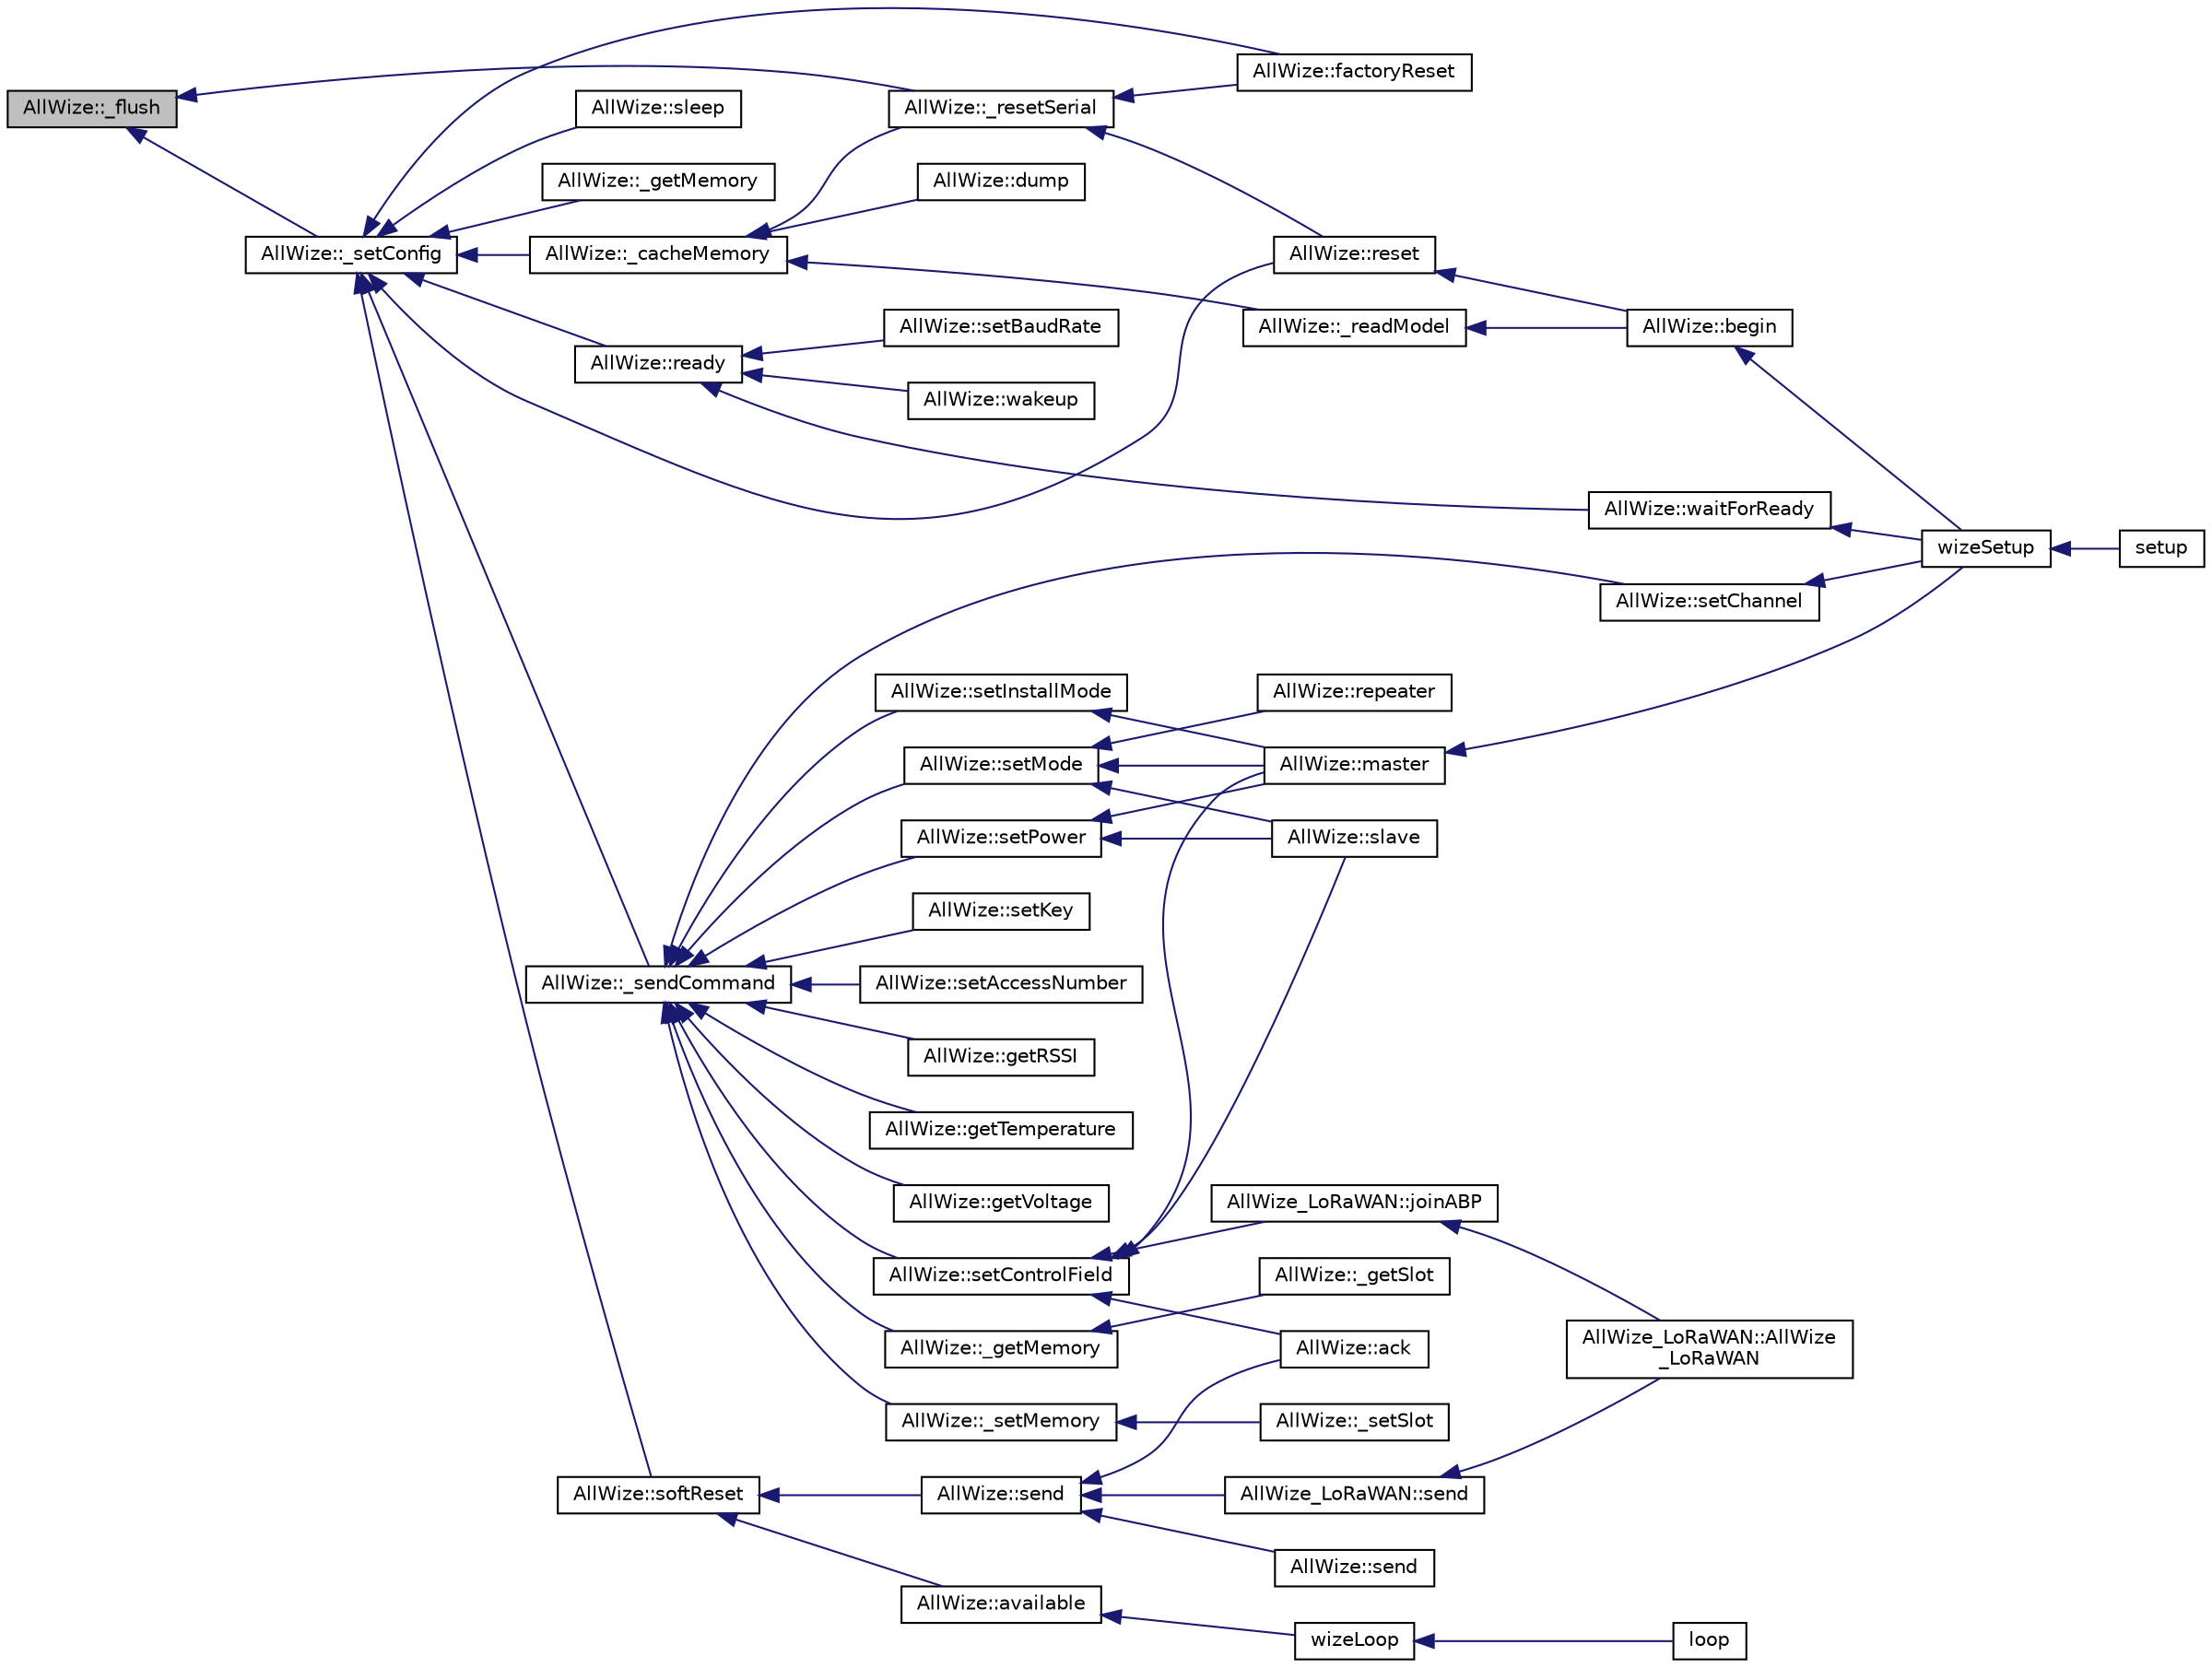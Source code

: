 digraph "AllWize::_flush"
{
  edge [fontname="Helvetica",fontsize="10",labelfontname="Helvetica",labelfontsize="10"];
  node [fontname="Helvetica",fontsize="10",shape=record];
  rankdir="LR";
  Node41 [label="AllWize::_flush",height=0.2,width=0.4,color="black", fillcolor="grey75", style="filled", fontcolor="black"];
  Node41 -> Node42 [dir="back",color="midnightblue",fontsize="10",style="solid",fontname="Helvetica"];
  Node42 [label="AllWize::_resetSerial",height=0.2,width=0.4,color="black", fillcolor="white", style="filled",URL="$classAllWize.html#a49c6e7f221248b0f3a20247346da21f8",tooltip="Resets the serial object. "];
  Node42 -> Node43 [dir="back",color="midnightblue",fontsize="10",style="solid",fontname="Helvetica"];
  Node43 [label="AllWize::reset",height=0.2,width=0.4,color="black", fillcolor="white", style="filled",URL="$classAllWize.html#a8ea0b58caedcde0af56ffc5547cb84a3",tooltip="Resets the radio module. "];
  Node43 -> Node44 [dir="back",color="midnightblue",fontsize="10",style="solid",fontname="Helvetica"];
  Node44 [label="AllWize::begin",height=0.2,width=0.4,color="black", fillcolor="white", style="filled",URL="$classAllWize.html#a221a7145fd37d4c5fccb786a74d9ceaa",tooltip="Inits the module communications. "];
  Node44 -> Node45 [dir="back",color="midnightblue",fontsize="10",style="solid",fontname="Helvetica"];
  Node45 [label="wizeSetup",height=0.2,width=0.4,color="black", fillcolor="white", style="filled",URL="$wize_8h.html#a6bd811aed13d28451110ad176dabf3c4"];
  Node45 -> Node46 [dir="back",color="midnightblue",fontsize="10",style="solid",fontname="Helvetica"];
  Node46 [label="setup",height=0.2,width=0.4,color="black", fillcolor="white", style="filled",URL="$main_8cpp.html#a4fc01d736fe50cf5b977f755b675f11d"];
  Node42 -> Node47 [dir="back",color="midnightblue",fontsize="10",style="solid",fontname="Helvetica"];
  Node47 [label="AllWize::factoryReset",height=0.2,width=0.4,color="black", fillcolor="white", style="filled",URL="$classAllWize.html#a33273da3cd44bc21a930c6f572b902ba",tooltip="Resets the module to factory settings. "];
  Node41 -> Node48 [dir="back",color="midnightblue",fontsize="10",style="solid",fontname="Helvetica"];
  Node48 [label="AllWize::_setConfig",height=0.2,width=0.4,color="black", fillcolor="white", style="filled",URL="$classAllWize.html#a493af0599b973f713192b175000264e6",tooltip="Sets or unsets config mode. "];
  Node48 -> Node43 [dir="back",color="midnightblue",fontsize="10",style="solid",fontname="Helvetica"];
  Node48 -> Node49 [dir="back",color="midnightblue",fontsize="10",style="solid",fontname="Helvetica"];
  Node49 [label="AllWize::softReset",height=0.2,width=0.4,color="black", fillcolor="white", style="filled",URL="$classAllWize.html#aa22cb94ed64656f3ba3aef64c566e708",tooltip="Cleans the RX/TX line. "];
  Node49 -> Node50 [dir="back",color="midnightblue",fontsize="10",style="solid",fontname="Helvetica"];
  Node50 [label="AllWize::send",height=0.2,width=0.4,color="black", fillcolor="white", style="filled",URL="$classAllWize.html#aa2841d5e0db15785559d4bb474b76f1d",tooltip="Sends a byte array. "];
  Node50 -> Node51 [dir="back",color="midnightblue",fontsize="10",style="solid",fontname="Helvetica"];
  Node51 [label="AllWize::send",height=0.2,width=0.4,color="black", fillcolor="white", style="filled",URL="$classAllWize.html#abaf41b1ea4c1ffe08c65be9612a58639",tooltip="Sends c-string. "];
  Node50 -> Node52 [dir="back",color="midnightblue",fontsize="10",style="solid",fontname="Helvetica"];
  Node52 [label="AllWize::ack",height=0.2,width=0.4,color="black", fillcolor="white", style="filled",URL="$classAllWize.html#a4e471ab83ad5bb3b04d0f6361c636172",tooltip="Sends an ACK. "];
  Node50 -> Node53 [dir="back",color="midnightblue",fontsize="10",style="solid",fontname="Helvetica"];
  Node53 [label="AllWize_LoRaWAN::send",height=0.2,width=0.4,color="black", fillcolor="white", style="filled",URL="$classAllWize__LoRaWAN.html#a99faabcc5e67ed0a2dfde556f9025fcd",tooltip="Function to assemble and send a LoRaWAN package. "];
  Node53 -> Node54 [dir="back",color="midnightblue",fontsize="10",style="solid",fontname="Helvetica"];
  Node54 [label="AllWize_LoRaWAN::AllWize\l_LoRaWAN",height=0.2,width=0.4,color="black", fillcolor="white", style="filled",URL="$classAllWize__LoRaWAN.html#ac5b05857f081334c65f538e1625af1fc"];
  Node49 -> Node55 [dir="back",color="midnightblue",fontsize="10",style="solid",fontname="Helvetica"];
  Node55 [label="AllWize::available",height=0.2,width=0.4,color="black", fillcolor="white", style="filled",URL="$classAllWize.html#ae75c391473baf8107cae11f2134b7316",tooltip="Returns true if a new message has been received and decoded This method has to be called in the main ..."];
  Node55 -> Node56 [dir="back",color="midnightblue",fontsize="10",style="solid",fontname="Helvetica"];
  Node56 [label="wizeLoop",height=0.2,width=0.4,color="black", fillcolor="white", style="filled",URL="$wize_8h.html#af9253c855c25f3da04c29b2dbcda1ebd"];
  Node56 -> Node57 [dir="back",color="midnightblue",fontsize="10",style="solid",fontname="Helvetica"];
  Node57 [label="loop",height=0.2,width=0.4,color="black", fillcolor="white", style="filled",URL="$main_8cpp.html#afe461d27b9c48d5921c00d521181f12f"];
  Node48 -> Node47 [dir="back",color="midnightblue",fontsize="10",style="solid",fontname="Helvetica"];
  Node48 -> Node58 [dir="back",color="midnightblue",fontsize="10",style="solid",fontname="Helvetica"];
  Node58 [label="AllWize::sleep",height=0.2,width=0.4,color="black", fillcolor="white", style="filled",URL="$classAllWize.html#a9e38bd627db0ad557551b66e1b9897c4",tooltip="Sets the radio module in sleep mode. "];
  Node48 -> Node59 [dir="back",color="midnightblue",fontsize="10",style="solid",fontname="Helvetica"];
  Node59 [label="AllWize::ready",height=0.2,width=0.4,color="black", fillcolor="white", style="filled",URL="$classAllWize.html#abc11db103b75ef6cf585c18cca13142c",tooltip="Test whether the radio module is ready or not. "];
  Node59 -> Node60 [dir="back",color="midnightblue",fontsize="10",style="solid",fontname="Helvetica"];
  Node60 [label="AllWize::wakeup",height=0.2,width=0.4,color="black", fillcolor="white", style="filled",URL="$classAllWize.html#a20b9250f67d5dc1914359ba8356b53f2",tooltip="Wakes up the radio from sleep mode. "];
  Node59 -> Node61 [dir="back",color="midnightblue",fontsize="10",style="solid",fontname="Helvetica"];
  Node61 [label="AllWize::waitForReady",height=0.2,width=0.4,color="black", fillcolor="white", style="filled",URL="$classAllWize.html#ac9921fd74e29e23c3c7cb237c2e34086",tooltip="Waits for timeout millis for the module to be ready. "];
  Node61 -> Node45 [dir="back",color="midnightblue",fontsize="10",style="solid",fontname="Helvetica"];
  Node59 -> Node62 [dir="back",color="midnightblue",fontsize="10",style="solid",fontname="Helvetica"];
  Node62 [label="AllWize::setBaudRate",height=0.2,width=0.4,color="black", fillcolor="white", style="filled",URL="$classAllWize.html#aed088a11b03ac4ffd99036dec2591dfe",tooltip="Sets the UART baud rate, requires reset to take effect. "];
  Node48 -> Node63 [dir="back",color="midnightblue",fontsize="10",style="solid",fontname="Helvetica"];
  Node63 [label="AllWize::_sendCommand",height=0.2,width=0.4,color="black", fillcolor="white", style="filled",URL="$classAllWize.html#aa396ffb4a719730440575425c981adef",tooltip="Sends a command with the given data. "];
  Node63 -> Node64 [dir="back",color="midnightblue",fontsize="10",style="solid",fontname="Helvetica"];
  Node64 [label="AllWize::setChannel",height=0.2,width=0.4,color="black", fillcolor="white", style="filled",URL="$classAllWize.html#a9923767d522f096380a594d7f4bbd828",tooltip="Sets the communications channel (for MBUS_MODE_R2 only) "];
  Node64 -> Node45 [dir="back",color="midnightblue",fontsize="10",style="solid",fontname="Helvetica"];
  Node63 -> Node65 [dir="back",color="midnightblue",fontsize="10",style="solid",fontname="Helvetica"];
  Node65 [label="AllWize::setPower",height=0.2,width=0.4,color="black", fillcolor="white", style="filled",URL="$classAllWize.html#a0982b5aa67cb6a8ef098b33cc9894004",tooltip="Sets the RF power. "];
  Node65 -> Node66 [dir="back",color="midnightblue",fontsize="10",style="solid",fontname="Helvetica"];
  Node66 [label="AllWize::master",height=0.2,width=0.4,color="black", fillcolor="white", style="filled",URL="$classAllWize.html#a4bc5852f9e7b1b561d58824c9cdc25c9",tooltip="Sets the module in master mode. "];
  Node66 -> Node45 [dir="back",color="midnightblue",fontsize="10",style="solid",fontname="Helvetica"];
  Node65 -> Node67 [dir="back",color="midnightblue",fontsize="10",style="solid",fontname="Helvetica"];
  Node67 [label="AllWize::slave",height=0.2,width=0.4,color="black", fillcolor="white", style="filled",URL="$classAllWize.html#a04923626b08d628f4fa4ecef2f424f88",tooltip="Sets the module in slave mode. "];
  Node63 -> Node68 [dir="back",color="midnightblue",fontsize="10",style="solid",fontname="Helvetica"];
  Node68 [label="AllWize::setMode",height=0.2,width=0.4,color="black", fillcolor="white", style="filled",URL="$classAllWize.html#acfb7c6ac04ef8cefd4bc472bff2f1ee0",tooltip="Sets the module in one of the available MBus modes. "];
  Node68 -> Node66 [dir="back",color="midnightblue",fontsize="10",style="solid",fontname="Helvetica"];
  Node68 -> Node67 [dir="back",color="midnightblue",fontsize="10",style="solid",fontname="Helvetica"];
  Node68 -> Node69 [dir="back",color="midnightblue",fontsize="10",style="solid",fontname="Helvetica"];
  Node69 [label="AllWize::repeater",height=0.2,width=0.4,color="black", fillcolor="white", style="filled",URL="$classAllWize.html#a5c455d5592a76becb86dc80ecc60e318",tooltip="Sets the module in repeater mode. "];
  Node63 -> Node70 [dir="back",color="midnightblue",fontsize="10",style="solid",fontname="Helvetica"];
  Node70 [label="AllWize::setControlField",height=0.2,width=0.4,color="black", fillcolor="white", style="filled",URL="$classAllWize.html#aedb6eec9766105625527f4895dffb8f3",tooltip="Sets the control field value. "];
  Node70 -> Node66 [dir="back",color="midnightblue",fontsize="10",style="solid",fontname="Helvetica"];
  Node70 -> Node67 [dir="back",color="midnightblue",fontsize="10",style="solid",fontname="Helvetica"];
  Node70 -> Node52 [dir="back",color="midnightblue",fontsize="10",style="solid",fontname="Helvetica"];
  Node70 -> Node71 [dir="back",color="midnightblue",fontsize="10",style="solid",fontname="Helvetica"];
  Node71 [label="AllWize_LoRaWAN::joinABP",height=0.2,width=0.4,color="black", fillcolor="white", style="filled",URL="$classAllWize__LoRaWAN.html#a744997b05e64e223306d6a4b737d5d18",tooltip="Stores the application and network keys for ABP activation. "];
  Node71 -> Node54 [dir="back",color="midnightblue",fontsize="10",style="solid",fontname="Helvetica"];
  Node63 -> Node72 [dir="back",color="midnightblue",fontsize="10",style="solid",fontname="Helvetica"];
  Node72 [label="AllWize::setInstallMode",height=0.2,width=0.4,color="black", fillcolor="white", style="filled",URL="$classAllWize.html#ab4907595aa6aa98fd7144fd81ee92c71",tooltip="Sets the module in one of the available operations modes. "];
  Node72 -> Node66 [dir="back",color="midnightblue",fontsize="10",style="solid",fontname="Helvetica"];
  Node63 -> Node73 [dir="back",color="midnightblue",fontsize="10",style="solid",fontname="Helvetica"];
  Node73 [label="AllWize::setKey",height=0.2,width=0.4,color="black", fillcolor="white", style="filled",URL="$classAllWize.html#a451f2afd2c9a41ffa3fb3eaf8fd89023",tooltip="Sets the default encryption key. "];
  Node63 -> Node74 [dir="back",color="midnightblue",fontsize="10",style="solid",fontname="Helvetica"];
  Node74 [label="AllWize::setAccessNumber",height=0.2,width=0.4,color="black", fillcolor="white", style="filled",URL="$classAllWize.html#ae44ffec387467a6d58848e3097b0a3fc",tooltip="Sets new/specific access number. "];
  Node63 -> Node75 [dir="back",color="midnightblue",fontsize="10",style="solid",fontname="Helvetica"];
  Node75 [label="AllWize::getRSSI",height=0.2,width=0.4,color="black", fillcolor="white", style="filled",URL="$classAllWize.html#aa47617afc6afa09cb941992b60afd48b",tooltip="Returns the RSSI of the last valid packet received TODO: values do not seem right and are not the sam..."];
  Node63 -> Node76 [dir="back",color="midnightblue",fontsize="10",style="solid",fontname="Helvetica"];
  Node76 [label="AllWize::getTemperature",height=0.2,width=0.4,color="black", fillcolor="white", style="filled",URL="$classAllWize.html#a6813b95f24544b78287954fed8d2fa60",tooltip="Returns the internal temperature of the module. "];
  Node63 -> Node77 [dir="back",color="midnightblue",fontsize="10",style="solid",fontname="Helvetica"];
  Node77 [label="AllWize::getVoltage",height=0.2,width=0.4,color="black", fillcolor="white", style="filled",URL="$classAllWize.html#ad9bab2839e1df0359edcecdc1287221d",tooltip="Returns the internal voltage of the module. "];
  Node63 -> Node78 [dir="back",color="midnightblue",fontsize="10",style="solid",fontname="Helvetica"];
  Node78 [label="AllWize::_getMemory",height=0.2,width=0.4,color="black", fillcolor="white", style="filled",URL="$classAllWize.html#a34b0c983476c007f65c9da0501a4037d",tooltip="Returns the contents of memory address. "];
  Node78 -> Node79 [dir="back",color="midnightblue",fontsize="10",style="solid",fontname="Helvetica"];
  Node79 [label="AllWize::_getSlot",height=0.2,width=0.4,color="black", fillcolor="white", style="filled",URL="$classAllWize.html#ac0142644d1c9f69b4c66ee2b5bfc5d82",tooltip="Returns the contents of consecutive memory addresses. "];
  Node63 -> Node80 [dir="back",color="midnightblue",fontsize="10",style="solid",fontname="Helvetica"];
  Node80 [label="AllWize::_setMemory",height=0.2,width=0.4,color="black", fillcolor="white", style="filled",URL="$classAllWize.html#a1ea5bba23570f50e5326108f31c00050",tooltip="Sets non-volatile memory contents starting from given address. "];
  Node80 -> Node81 [dir="back",color="midnightblue",fontsize="10",style="solid",fontname="Helvetica"];
  Node81 [label="AllWize::_setSlot",height=0.2,width=0.4,color="black", fillcolor="white", style="filled",URL="$classAllWize.html#a2f7904041e91637ddf0cd56c6f8831ae",tooltip="Sets non-volatile memory contents starting from given address. "];
  Node48 -> Node82 [dir="back",color="midnightblue",fontsize="10",style="solid",fontname="Helvetica"];
  Node82 [label="AllWize::_cacheMemory",height=0.2,width=0.4,color="black", fillcolor="white", style="filled",URL="$classAllWize.html#a66d3d78edddcc8dfde0cfb1b6deec56e",tooltip="Reads and caches the module memory. "];
  Node82 -> Node42 [dir="back",color="midnightblue",fontsize="10",style="solid",fontname="Helvetica"];
  Node82 -> Node83 [dir="back",color="midnightblue",fontsize="10",style="solid",fontname="Helvetica"];
  Node83 [label="AllWize::dump",height=0.2,width=0.4,color="black", fillcolor="white", style="filled",URL="$classAllWize.html#a97bd049b28f17fcb7fbad99f9d42c790",tooltip="Dumps the current memory configuration to the given stream. "];
  Node82 -> Node84 [dir="back",color="midnightblue",fontsize="10",style="solid",fontname="Helvetica"];
  Node84 [label="AllWize::_readModel",height=0.2,width=0.4,color="black", fillcolor="white", style="filled",URL="$classAllWize.html#ae8c87383e24fc244c5f90c204b813564",tooltip="Searches for the module model. "];
  Node84 -> Node44 [dir="back",color="midnightblue",fontsize="10",style="solid",fontname="Helvetica"];
  Node48 -> Node85 [dir="back",color="midnightblue",fontsize="10",style="solid",fontname="Helvetica"];
  Node85 [label="AllWize::_getMemory",height=0.2,width=0.4,color="black", fillcolor="white", style="filled",URL="$classAllWize.html#a02b15aea0053d11c206973706df9f4a0",tooltip="Returns the contents of consecutive memory addresses. "];
}
